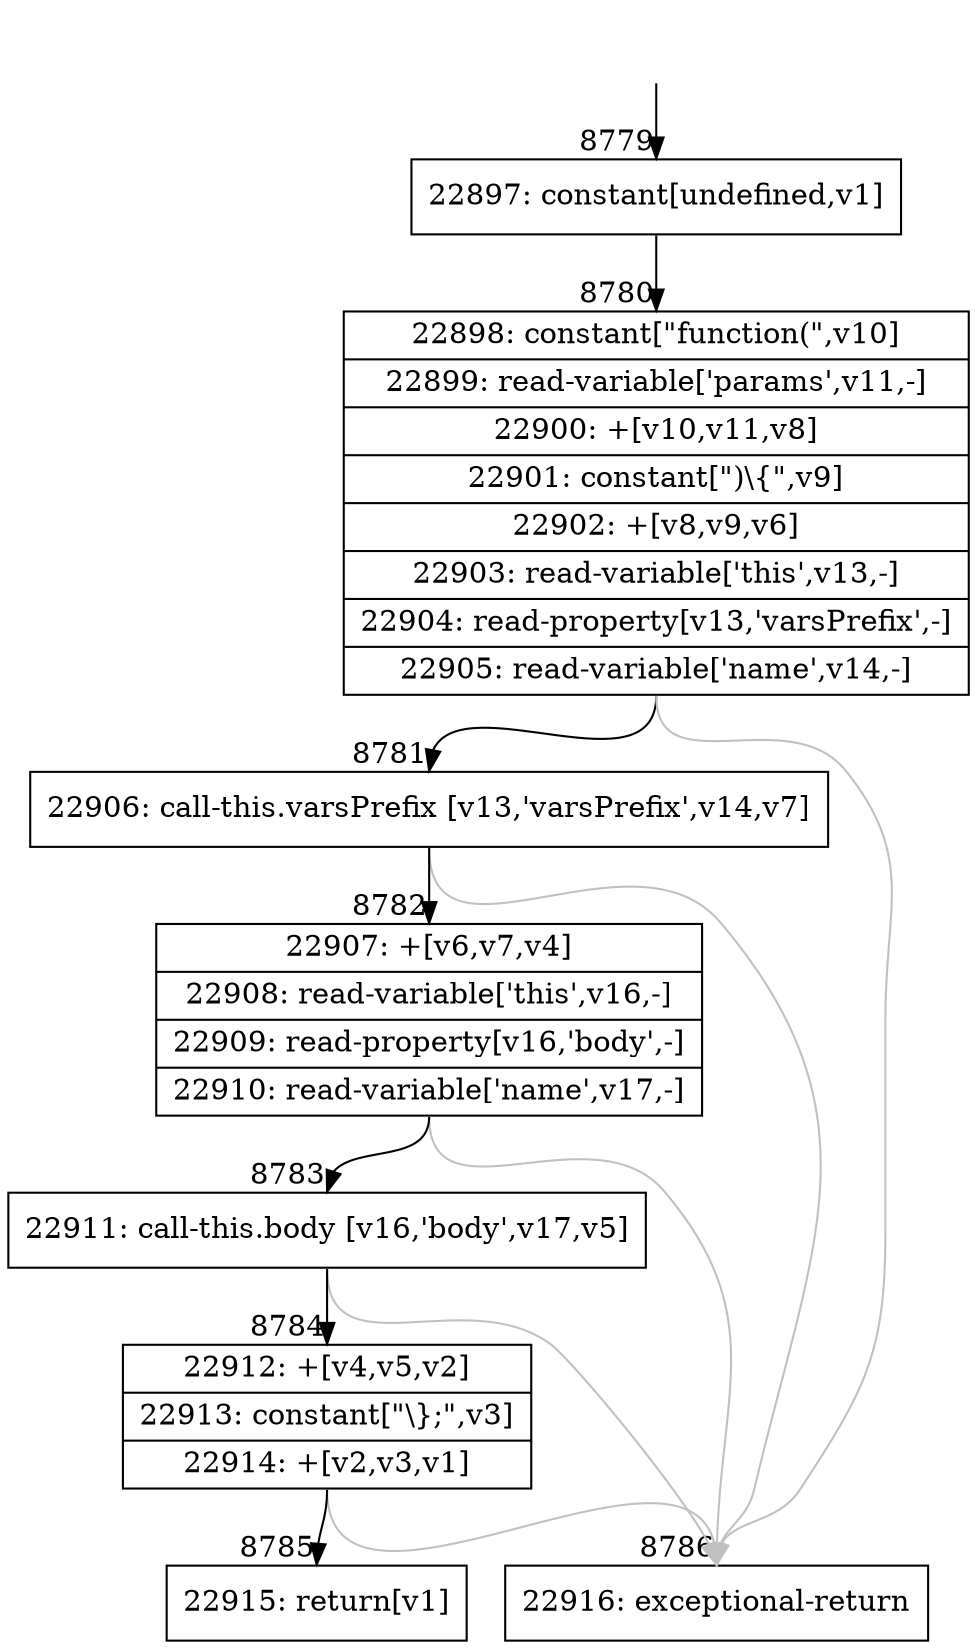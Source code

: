 digraph {
rankdir="TD"
BB_entry642[shape=none,label=""];
BB_entry642 -> BB8779 [tailport=s, headport=n, headlabel="    8779"]
BB8779 [shape=record label="{22897: constant[undefined,v1]}" ] 
BB8779 -> BB8780 [tailport=s, headport=n, headlabel="      8780"]
BB8780 [shape=record label="{22898: constant[\"function(\",v10]|22899: read-variable['params',v11,-]|22900: +[v10,v11,v8]|22901: constant[\")\\\{\",v9]|22902: +[v8,v9,v6]|22903: read-variable['this',v13,-]|22904: read-property[v13,'varsPrefix',-]|22905: read-variable['name',v14,-]}" ] 
BB8780 -> BB8781 [tailport=s, headport=n, headlabel="      8781"]
BB8780 -> BB8786 [tailport=s, headport=n, color=gray, headlabel="      8786"]
BB8781 [shape=record label="{22906: call-this.varsPrefix [v13,'varsPrefix',v14,v7]}" ] 
BB8781 -> BB8782 [tailport=s, headport=n, headlabel="      8782"]
BB8781 -> BB8786 [tailport=s, headport=n, color=gray]
BB8782 [shape=record label="{22907: +[v6,v7,v4]|22908: read-variable['this',v16,-]|22909: read-property[v16,'body',-]|22910: read-variable['name',v17,-]}" ] 
BB8782 -> BB8783 [tailport=s, headport=n, headlabel="      8783"]
BB8782 -> BB8786 [tailport=s, headport=n, color=gray]
BB8783 [shape=record label="{22911: call-this.body [v16,'body',v17,v5]}" ] 
BB8783 -> BB8784 [tailport=s, headport=n, headlabel="      8784"]
BB8783 -> BB8786 [tailport=s, headport=n, color=gray]
BB8784 [shape=record label="{22912: +[v4,v5,v2]|22913: constant[\"\\\};\",v3]|22914: +[v2,v3,v1]}" ] 
BB8784 -> BB8785 [tailport=s, headport=n, headlabel="      8785"]
BB8784 -> BB8786 [tailport=s, headport=n, color=gray]
BB8785 [shape=record label="{22915: return[v1]}" ] 
BB8786 [shape=record label="{22916: exceptional-return}" ] 
//#$~ 13190
}
